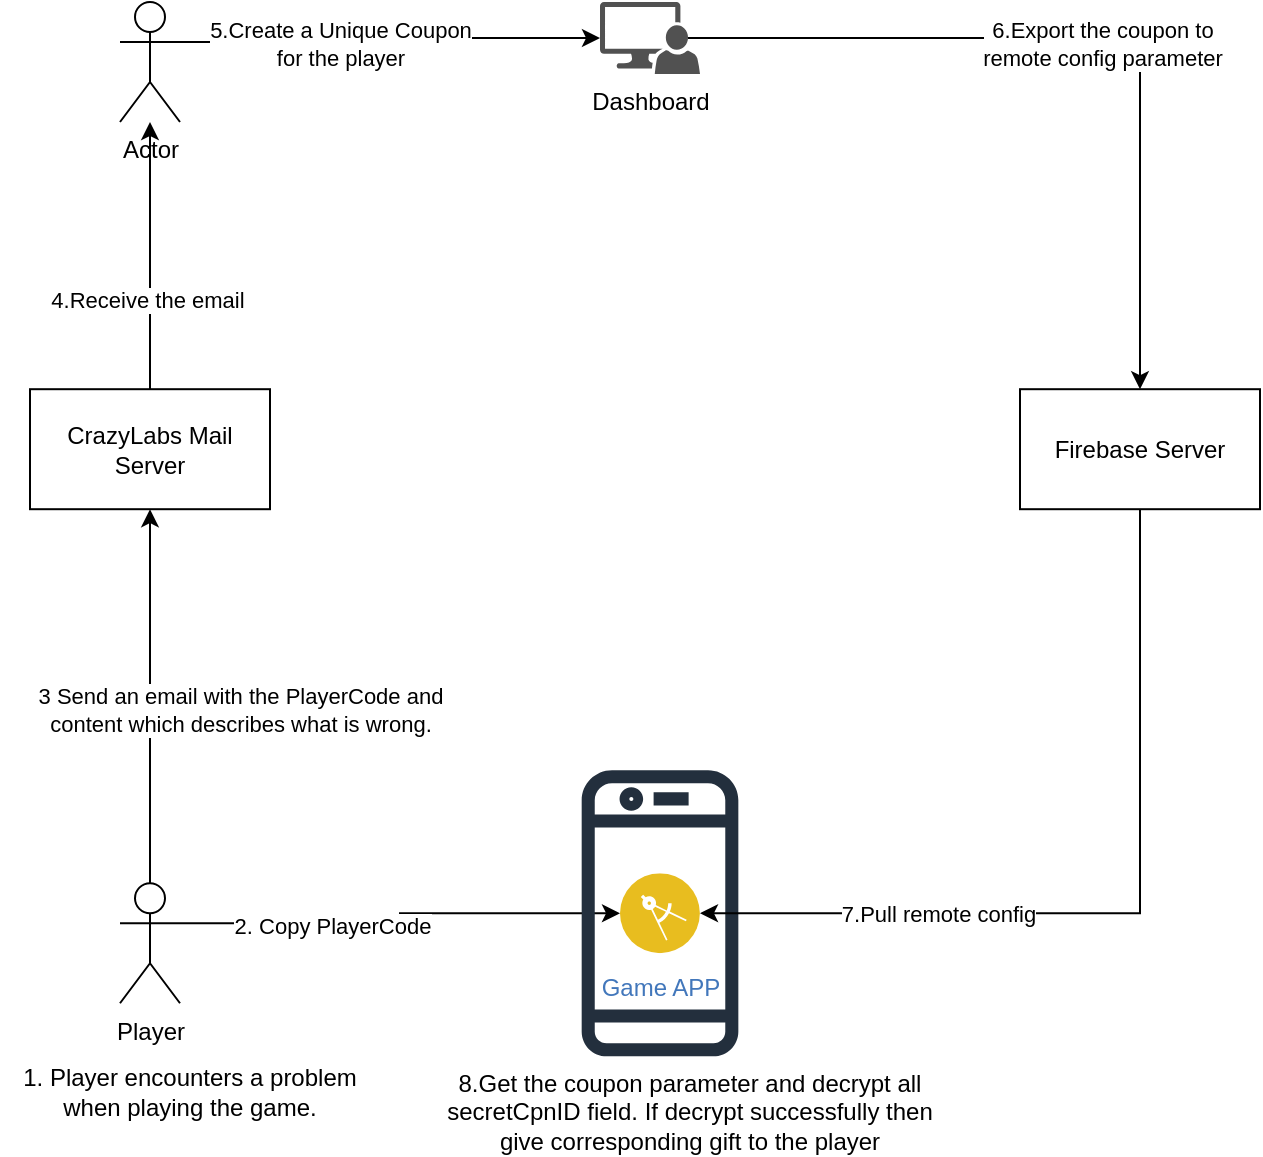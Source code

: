 <mxfile version="22.1.12" type="github" pages="2">
  <diagram name="UniqueCoupon" id="ZGbOV7eQtPBch-2MRxAM">
    <mxGraphModel dx="1434" dy="734" grid="1" gridSize="10" guides="1" tooltips="1" connect="1" arrows="1" fold="1" page="1" pageScale="1" pageWidth="827" pageHeight="1169" math="0" shadow="0">
      <root>
        <mxCell id="0" />
        <mxCell id="1" parent="0" />
        <mxCell id="Gbm58ajWpvd4oVIO_cRi-11" style="edgeStyle=orthogonalEdgeStyle;rounded=0;orthogonalLoop=1;jettySize=auto;html=1;exitX=1;exitY=0.333;exitDx=0;exitDy=0;exitPerimeter=0;entryX=0;entryY=0.5;entryDx=0;entryDy=0;" parent="1" source="Gbm58ajWpvd4oVIO_cRi-1" target="Gbm58ajWpvd4oVIO_cRi-10" edge="1">
          <mxGeometry relative="1" as="geometry" />
        </mxCell>
        <mxCell id="Gbm58ajWpvd4oVIO_cRi-12" value="2. Copy PlayerCode" style="edgeLabel;html=1;align=center;verticalAlign=middle;resizable=0;points=[];" parent="Gbm58ajWpvd4oVIO_cRi-11" vertex="1" connectable="0">
          <mxGeometry x="-0.327" y="-1" relative="1" as="geometry">
            <mxPoint as="offset" />
          </mxGeometry>
        </mxCell>
        <mxCell id="Gbm58ajWpvd4oVIO_cRi-13" style="edgeStyle=orthogonalEdgeStyle;rounded=0;orthogonalLoop=1;jettySize=auto;html=1;exitX=0.5;exitY=0;exitDx=0;exitDy=0;exitPerimeter=0;entryX=0.5;entryY=1;entryDx=0;entryDy=0;" parent="1" source="Gbm58ajWpvd4oVIO_cRi-1" target="Gbm58ajWpvd4oVIO_cRi-4" edge="1">
          <mxGeometry relative="1" as="geometry" />
        </mxCell>
        <mxCell id="Gbm58ajWpvd4oVIO_cRi-14" value="3 Send an email with the PlayerCode and &lt;br&gt;content which describes what is wrong." style="edgeLabel;html=1;align=center;verticalAlign=middle;resizable=0;points=[];" parent="Gbm58ajWpvd4oVIO_cRi-13" vertex="1" connectable="0">
          <mxGeometry x="-0.212" y="-4" relative="1" as="geometry">
            <mxPoint x="41" y="-13" as="offset" />
          </mxGeometry>
        </mxCell>
        <mxCell id="Gbm58ajWpvd4oVIO_cRi-1" value="Player" style="shape=umlActor;verticalLabelPosition=bottom;verticalAlign=top;html=1;outlineConnect=0;" parent="1" vertex="1">
          <mxGeometry x="150" y="520.63" width="30" height="60" as="geometry" />
        </mxCell>
        <mxCell id="Gbm58ajWpvd4oVIO_cRi-2" value="" style="sketch=0;outlineConnect=0;fontColor=#232F3E;gradientColor=none;fillColor=#232F3D;strokeColor=none;dashed=0;verticalLabelPosition=bottom;verticalAlign=top;align=center;html=1;fontSize=12;fontStyle=0;aspect=fixed;pointerEvents=1;shape=mxgraph.aws4.mobile_client;" parent="1" vertex="1">
          <mxGeometry x="380.84" y="461.11" width="78.33" height="149.03" as="geometry" />
        </mxCell>
        <mxCell id="Gbm58ajWpvd4oVIO_cRi-23" style="edgeStyle=orthogonalEdgeStyle;rounded=0;orthogonalLoop=1;jettySize=auto;html=1;exitX=0.5;exitY=1;exitDx=0;exitDy=0;entryX=1;entryY=0.5;entryDx=0;entryDy=0;" parent="1" source="Gbm58ajWpvd4oVIO_cRi-3" target="Gbm58ajWpvd4oVIO_cRi-10" edge="1">
          <mxGeometry relative="1" as="geometry" />
        </mxCell>
        <mxCell id="Gbm58ajWpvd4oVIO_cRi-24" value="7.Pull remote config" style="edgeLabel;html=1;align=center;verticalAlign=middle;resizable=0;points=[];" parent="Gbm58ajWpvd4oVIO_cRi-23" vertex="1" connectable="0">
          <mxGeometry x="0.436" relative="1" as="geometry">
            <mxPoint as="offset" />
          </mxGeometry>
        </mxCell>
        <mxCell id="Gbm58ajWpvd4oVIO_cRi-3" value="Firebase Server" style="rounded=0;whiteSpace=wrap;html=1;" parent="1" vertex="1">
          <mxGeometry x="600" y="273.6" width="120" height="60" as="geometry" />
        </mxCell>
        <mxCell id="Gbm58ajWpvd4oVIO_cRi-15" style="edgeStyle=orthogonalEdgeStyle;rounded=0;orthogonalLoop=1;jettySize=auto;html=1;exitX=0.5;exitY=0;exitDx=0;exitDy=0;" parent="1" source="Gbm58ajWpvd4oVIO_cRi-4" target="Gbm58ajWpvd4oVIO_cRi-17" edge="1">
          <mxGeometry relative="1" as="geometry">
            <mxPoint x="172" y="73.6" as="targetPoint" />
            <Array as="points">
              <mxPoint x="165" y="303.6" />
              <mxPoint x="165" y="303.6" />
            </Array>
          </mxGeometry>
        </mxCell>
        <mxCell id="Gbm58ajWpvd4oVIO_cRi-16" value="4.Receive the email&amp;nbsp;" style="edgeLabel;html=1;align=center;verticalAlign=middle;resizable=0;points=[];" parent="Gbm58ajWpvd4oVIO_cRi-15" vertex="1" connectable="0">
          <mxGeometry x="0.081" relative="1" as="geometry">
            <mxPoint as="offset" />
          </mxGeometry>
        </mxCell>
        <mxCell id="Gbm58ajWpvd4oVIO_cRi-4" value="CrazyLabs Mail Server" style="rounded=0;whiteSpace=wrap;html=1;" parent="1" vertex="1">
          <mxGeometry x="105" y="273.6" width="120" height="60" as="geometry" />
        </mxCell>
        <mxCell id="Gbm58ajWpvd4oVIO_cRi-20" style="edgeStyle=orthogonalEdgeStyle;rounded=0;orthogonalLoop=1;jettySize=auto;html=1;exitX=0.88;exitY=0.5;exitDx=0;exitDy=0;exitPerimeter=0;" parent="1" source="Gbm58ajWpvd4oVIO_cRi-8" target="Gbm58ajWpvd4oVIO_cRi-3" edge="1">
          <mxGeometry relative="1" as="geometry" />
        </mxCell>
        <mxCell id="Gbm58ajWpvd4oVIO_cRi-22" value="6.Export the coupon to &lt;br&gt;remote config parameter" style="edgeLabel;html=1;align=center;verticalAlign=middle;resizable=0;points=[];" parent="Gbm58ajWpvd4oVIO_cRi-20" vertex="1" connectable="0">
          <mxGeometry x="0.031" y="-3" relative="1" as="geometry">
            <mxPoint as="offset" />
          </mxGeometry>
        </mxCell>
        <mxCell id="Gbm58ajWpvd4oVIO_cRi-8" value="Dashboard" style="sketch=0;pointerEvents=1;shadow=0;dashed=0;html=1;strokeColor=none;labelPosition=center;verticalLabelPosition=bottom;verticalAlign=top;align=center;fillColor=#515151;shape=mxgraph.mscae.system_center.admin_console" parent="1" vertex="1">
          <mxGeometry x="390.0" y="80" width="50" height="36" as="geometry" />
        </mxCell>
        <mxCell id="Gbm58ajWpvd4oVIO_cRi-10" value="Game APP" style="image;aspect=fixed;perimeter=ellipsePerimeter;html=1;align=center;shadow=0;dashed=0;fontColor=#4277BB;labelBackgroundColor=default;fontSize=12;spacingTop=3;image=img/lib/ibm/applications/mobile_app.svg;" parent="1" vertex="1">
          <mxGeometry x="400.0" y="515.63" width="40" height="40" as="geometry" />
        </mxCell>
        <mxCell id="Gbm58ajWpvd4oVIO_cRi-17" value="Actor" style="shape=umlActor;verticalLabelPosition=bottom;verticalAlign=top;html=1;outlineConnect=0;" parent="1" vertex="1">
          <mxGeometry x="150" y="80" width="30" height="60" as="geometry" />
        </mxCell>
        <mxCell id="Gbm58ajWpvd4oVIO_cRi-18" style="edgeStyle=orthogonalEdgeStyle;rounded=0;orthogonalLoop=1;jettySize=auto;html=1;exitX=1;exitY=0.333;exitDx=0;exitDy=0;exitPerimeter=0;entryX=0;entryY=0.5;entryDx=0;entryDy=0;entryPerimeter=0;" parent="1" source="Gbm58ajWpvd4oVIO_cRi-17" target="Gbm58ajWpvd4oVIO_cRi-8" edge="1">
          <mxGeometry relative="1" as="geometry" />
        </mxCell>
        <mxCell id="Gbm58ajWpvd4oVIO_cRi-19" value="5.Create a Unique Coupon &lt;br&gt;for the player" style="edgeLabel;html=1;align=center;verticalAlign=middle;resizable=0;points=[];" parent="Gbm58ajWpvd4oVIO_cRi-18" vertex="1" connectable="0">
          <mxGeometry x="-0.25" y="-1" relative="1" as="geometry">
            <mxPoint as="offset" />
          </mxGeometry>
        </mxCell>
        <mxCell id="Gbm58ajWpvd4oVIO_cRi-25" value="8.Get the coupon parameter and decrypt all secretCpnID field. If decrypt successfully then give corresponding gift to the player" style="text;html=1;strokeColor=none;fillColor=none;align=center;verticalAlign=middle;whiteSpace=wrap;rounded=0;" parent="1" vertex="1">
          <mxGeometry x="310" y="620" width="249.99" height="30" as="geometry" />
        </mxCell>
        <mxCell id="Gbm58ajWpvd4oVIO_cRi-26" value="1. Player encounters a problem&lt;br style=&quot;border-color: var(--border-color);&quot;&gt;&lt;span style=&quot;&quot;&gt;when playing the game.&lt;/span&gt;" style="text;html=1;strokeColor=none;fillColor=none;align=center;verticalAlign=middle;whiteSpace=wrap;rounded=0;" parent="1" vertex="1">
          <mxGeometry x="90" y="610.14" width="190" height="30" as="geometry" />
        </mxCell>
      </root>
    </mxGraphModel>
  </diagram>
  <diagram name="GroupCoupon" id="FO5RRSxLLH8mkrSxY-Q9">
    <mxGraphModel dx="1434" dy="734" grid="1" gridSize="10" guides="1" tooltips="1" connect="1" arrows="1" fold="1" page="1" pageScale="1" pageWidth="827" pageHeight="1169" math="0" shadow="0">
      <root>
        <mxCell id="hGi8-e6ZE8lsWLGu0JSh-0" />
        <mxCell id="hGi8-e6ZE8lsWLGu0JSh-1" parent="hGi8-e6ZE8lsWLGu0JSh-0" />
        <mxCell id="hGi8-e6ZE8lsWLGu0JSh-2" style="edgeStyle=orthogonalEdgeStyle;rounded=0;orthogonalLoop=1;jettySize=auto;html=1;exitX=1;exitY=0.333;exitDx=0;exitDy=0;exitPerimeter=0;entryX=0;entryY=0.5;entryDx=0;entryDy=0;" edge="1" parent="hGi8-e6ZE8lsWLGu0JSh-1" source="hGi8-e6ZE8lsWLGu0JSh-6" target="hGi8-e6ZE8lsWLGu0JSh-17">
          <mxGeometry relative="1" as="geometry" />
        </mxCell>
        <mxCell id="hGi8-e6ZE8lsWLGu0JSh-3" value="6. Input the group key to unlock &lt;br&gt;the group coupon" style="edgeLabel;html=1;align=center;verticalAlign=middle;resizable=0;points=[];" vertex="1" connectable="0" parent="hGi8-e6ZE8lsWLGu0JSh-2">
          <mxGeometry x="-0.327" y="-1" relative="1" as="geometry">
            <mxPoint as="offset" />
          </mxGeometry>
        </mxCell>
        <mxCell id="WPMVom1naa6KFxnw--u--10" style="edgeStyle=orthogonalEdgeStyle;rounded=0;orthogonalLoop=1;jettySize=auto;html=1;exitX=0.5;exitY=0;exitDx=0;exitDy=0;exitPerimeter=0;" edge="1" parent="hGi8-e6ZE8lsWLGu0JSh-1" source="hGi8-e6ZE8lsWLGu0JSh-6" target="WPMVom1naa6KFxnw--u--4">
          <mxGeometry relative="1" as="geometry" />
        </mxCell>
        <mxCell id="WPMVom1naa6KFxnw--u--11" value="5. Get the group key" style="edgeLabel;html=1;align=center;verticalAlign=middle;resizable=0;points=[];" vertex="1" connectable="0" parent="WPMVom1naa6KFxnw--u--10">
          <mxGeometry x="-0.133" y="-1" relative="1" as="geometry">
            <mxPoint as="offset" />
          </mxGeometry>
        </mxCell>
        <mxCell id="hGi8-e6ZE8lsWLGu0JSh-6" value="Player" style="shape=umlActor;verticalLabelPosition=bottom;verticalAlign=top;html=1;outlineConnect=0;" vertex="1" parent="hGi8-e6ZE8lsWLGu0JSh-1">
          <mxGeometry x="145" y="520.63" width="30" height="60" as="geometry" />
        </mxCell>
        <mxCell id="hGi8-e6ZE8lsWLGu0JSh-7" value="" style="sketch=0;outlineConnect=0;fontColor=#232F3E;gradientColor=none;fillColor=#232F3D;strokeColor=none;dashed=0;verticalLabelPosition=bottom;verticalAlign=top;align=center;html=1;fontSize=12;fontStyle=0;aspect=fixed;pointerEvents=1;shape=mxgraph.aws4.mobile_client;" vertex="1" parent="hGi8-e6ZE8lsWLGu0JSh-1">
          <mxGeometry x="380.84" y="461.11" width="78.33" height="149.03" as="geometry" />
        </mxCell>
        <mxCell id="hGi8-e6ZE8lsWLGu0JSh-8" style="edgeStyle=orthogonalEdgeStyle;rounded=0;orthogonalLoop=1;jettySize=auto;html=1;exitX=0.5;exitY=1;exitDx=0;exitDy=0;entryX=1;entryY=0.5;entryDx=0;entryDy=0;" edge="1" parent="hGi8-e6ZE8lsWLGu0JSh-1" source="hGi8-e6ZE8lsWLGu0JSh-10" target="hGi8-e6ZE8lsWLGu0JSh-17">
          <mxGeometry relative="1" as="geometry" />
        </mxCell>
        <mxCell id="hGi8-e6ZE8lsWLGu0JSh-9" value="3.Pull remote config" style="edgeLabel;html=1;align=center;verticalAlign=middle;resizable=0;points=[];" vertex="1" connectable="0" parent="hGi8-e6ZE8lsWLGu0JSh-8">
          <mxGeometry x="0.436" relative="1" as="geometry">
            <mxPoint as="offset" />
          </mxGeometry>
        </mxCell>
        <mxCell id="hGi8-e6ZE8lsWLGu0JSh-10" value="Firebase Server" style="rounded=0;whiteSpace=wrap;html=1;" vertex="1" parent="hGi8-e6ZE8lsWLGu0JSh-1">
          <mxGeometry x="600" y="273.6" width="120" height="60" as="geometry" />
        </mxCell>
        <mxCell id="hGi8-e6ZE8lsWLGu0JSh-14" style="edgeStyle=orthogonalEdgeStyle;rounded=0;orthogonalLoop=1;jettySize=auto;html=1;exitX=0.88;exitY=0.5;exitDx=0;exitDy=0;exitPerimeter=0;" edge="1" parent="hGi8-e6ZE8lsWLGu0JSh-1" source="hGi8-e6ZE8lsWLGu0JSh-16" target="hGi8-e6ZE8lsWLGu0JSh-10">
          <mxGeometry relative="1" as="geometry" />
        </mxCell>
        <mxCell id="hGi8-e6ZE8lsWLGu0JSh-15" value="2.Export the coupon data to &lt;br&gt;remote config parameter" style="edgeLabel;html=1;align=center;verticalAlign=middle;resizable=0;points=[];" vertex="1" connectable="0" parent="hGi8-e6ZE8lsWLGu0JSh-14">
          <mxGeometry x="0.031" y="-3" relative="1" as="geometry">
            <mxPoint as="offset" />
          </mxGeometry>
        </mxCell>
        <mxCell id="hGi8-e6ZE8lsWLGu0JSh-16" value="Dashboard" style="sketch=0;pointerEvents=1;shadow=0;dashed=0;html=1;strokeColor=none;labelPosition=center;verticalLabelPosition=bottom;verticalAlign=top;align=center;fillColor=#515151;shape=mxgraph.mscae.system_center.admin_console" vertex="1" parent="hGi8-e6ZE8lsWLGu0JSh-1">
          <mxGeometry x="390.0" y="80" width="50" height="36" as="geometry" />
        </mxCell>
        <mxCell id="hGi8-e6ZE8lsWLGu0JSh-17" value="Game APP" style="image;aspect=fixed;perimeter=ellipsePerimeter;html=1;align=center;shadow=0;dashed=0;fontColor=#4277BB;labelBackgroundColor=default;fontSize=12;spacingTop=3;image=img/lib/ibm/applications/mobile_app.svg;" vertex="1" parent="hGi8-e6ZE8lsWLGu0JSh-1">
          <mxGeometry x="400.0" y="515.63" width="40" height="40" as="geometry" />
        </mxCell>
        <mxCell id="WPMVom1naa6KFxnw--u--6" style="edgeStyle=orthogonalEdgeStyle;rounded=0;orthogonalLoop=1;jettySize=auto;html=1;exitX=0.5;exitY=0.5;exitDx=0;exitDy=0;exitPerimeter=0;entryX=0.5;entryY=0;entryDx=0;entryDy=0;" edge="1" parent="hGi8-e6ZE8lsWLGu0JSh-1" source="hGi8-e6ZE8lsWLGu0JSh-18" target="WPMVom1naa6KFxnw--u--4">
          <mxGeometry relative="1" as="geometry" />
        </mxCell>
        <mxCell id="WPMVom1naa6KFxnw--u--7" value="4. Send the group key to a social media group" style="edgeLabel;html=1;align=center;verticalAlign=middle;resizable=0;points=[];" vertex="1" connectable="0" parent="WPMVom1naa6KFxnw--u--6">
          <mxGeometry x="0.235" y="3" relative="1" as="geometry">
            <mxPoint x="27" y="15" as="offset" />
          </mxGeometry>
        </mxCell>
        <mxCell id="hGi8-e6ZE8lsWLGu0JSh-18" value="Game operations staff" style="shape=umlActor;verticalLabelPosition=bottom;verticalAlign=top;html=1;outlineConnect=0;" vertex="1" parent="hGi8-e6ZE8lsWLGu0JSh-1">
          <mxGeometry x="145" y="80" width="30" height="60" as="geometry" />
        </mxCell>
        <mxCell id="hGi8-e6ZE8lsWLGu0JSh-19" style="edgeStyle=orthogonalEdgeStyle;rounded=0;orthogonalLoop=1;jettySize=auto;html=1;exitX=1;exitY=0.333;exitDx=0;exitDy=0;exitPerimeter=0;entryX=0;entryY=0.5;entryDx=0;entryDy=0;entryPerimeter=0;" edge="1" parent="hGi8-e6ZE8lsWLGu0JSh-1" source="hGi8-e6ZE8lsWLGu0JSh-18" target="hGi8-e6ZE8lsWLGu0JSh-16">
          <mxGeometry relative="1" as="geometry" />
        </mxCell>
        <mxCell id="hGi8-e6ZE8lsWLGu0JSh-20" value="1.Create a Group Coupon" style="edgeLabel;html=1;align=center;verticalAlign=middle;resizable=0;points=[];" vertex="1" connectable="0" parent="hGi8-e6ZE8lsWLGu0JSh-19">
          <mxGeometry x="-0.25" y="-1" relative="1" as="geometry">
            <mxPoint as="offset" />
          </mxGeometry>
        </mxCell>
        <mxCell id="WPMVom1naa6KFxnw--u--4" value="Social media&lt;br&gt;like tweeter" style="shape=image;html=1;verticalAlign=top;verticalLabelPosition=bottom;labelBackgroundColor=#ffffff;imageAspect=0;aspect=fixed;image=https://cdn2.iconfinder.com/data/icons/social-networks-7/128/Social_networks_Twitter-128.png" vertex="1" parent="hGi8-e6ZE8lsWLGu0JSh-1">
          <mxGeometry x="120" y="280" width="80" height="80" as="geometry" />
        </mxCell>
        <mxCell id="WPMVom1naa6KFxnw--u--5" value="Group Key" style="image;aspect=fixed;perimeter=ellipsePerimeter;html=1;align=center;shadow=0;dashed=0;spacingTop=3;image=img/lib/active_directory/key.svg;" vertex="1" parent="hGi8-e6ZE8lsWLGu0JSh-1">
          <mxGeometry x="290" y="116" width="40.55" height="30" as="geometry" />
        </mxCell>
        <mxCell id="WPMVom1naa6KFxnw--u--9" value="Group Key" style="image;aspect=fixed;perimeter=ellipsePerimeter;html=1;align=center;shadow=0;dashed=0;spacingTop=3;image=img/lib/active_directory/key.svg;" vertex="1" parent="hGi8-e6ZE8lsWLGu0JSh-1">
          <mxGeometry x="220" y="431.11" width="40.55" height="30" as="geometry" />
        </mxCell>
        <mxCell id="WPMVom1naa6KFxnw--u--13" value="7.Decrypt all the secretCpnID and give the gifts to the player" style="text;html=1;strokeColor=none;fillColor=none;align=center;verticalAlign=middle;whiteSpace=wrap;rounded=0;" vertex="1" parent="hGi8-e6ZE8lsWLGu0JSh-1">
          <mxGeometry x="320.01" y="420" width="200" height="30" as="geometry" />
        </mxCell>
      </root>
    </mxGraphModel>
  </diagram>
</mxfile>
